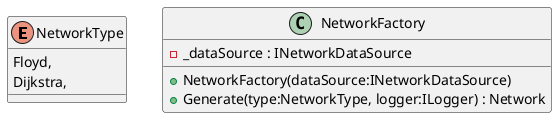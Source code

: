 @startuml
enum NetworkType {
    Floyd,
    Dijkstra,
}
class NetworkFactory {
    - _dataSource : INetworkDataSource
    + NetworkFactory(dataSource:INetworkDataSource)
    + Generate(type:NetworkType, logger:ILogger) : Network
}
@enduml
